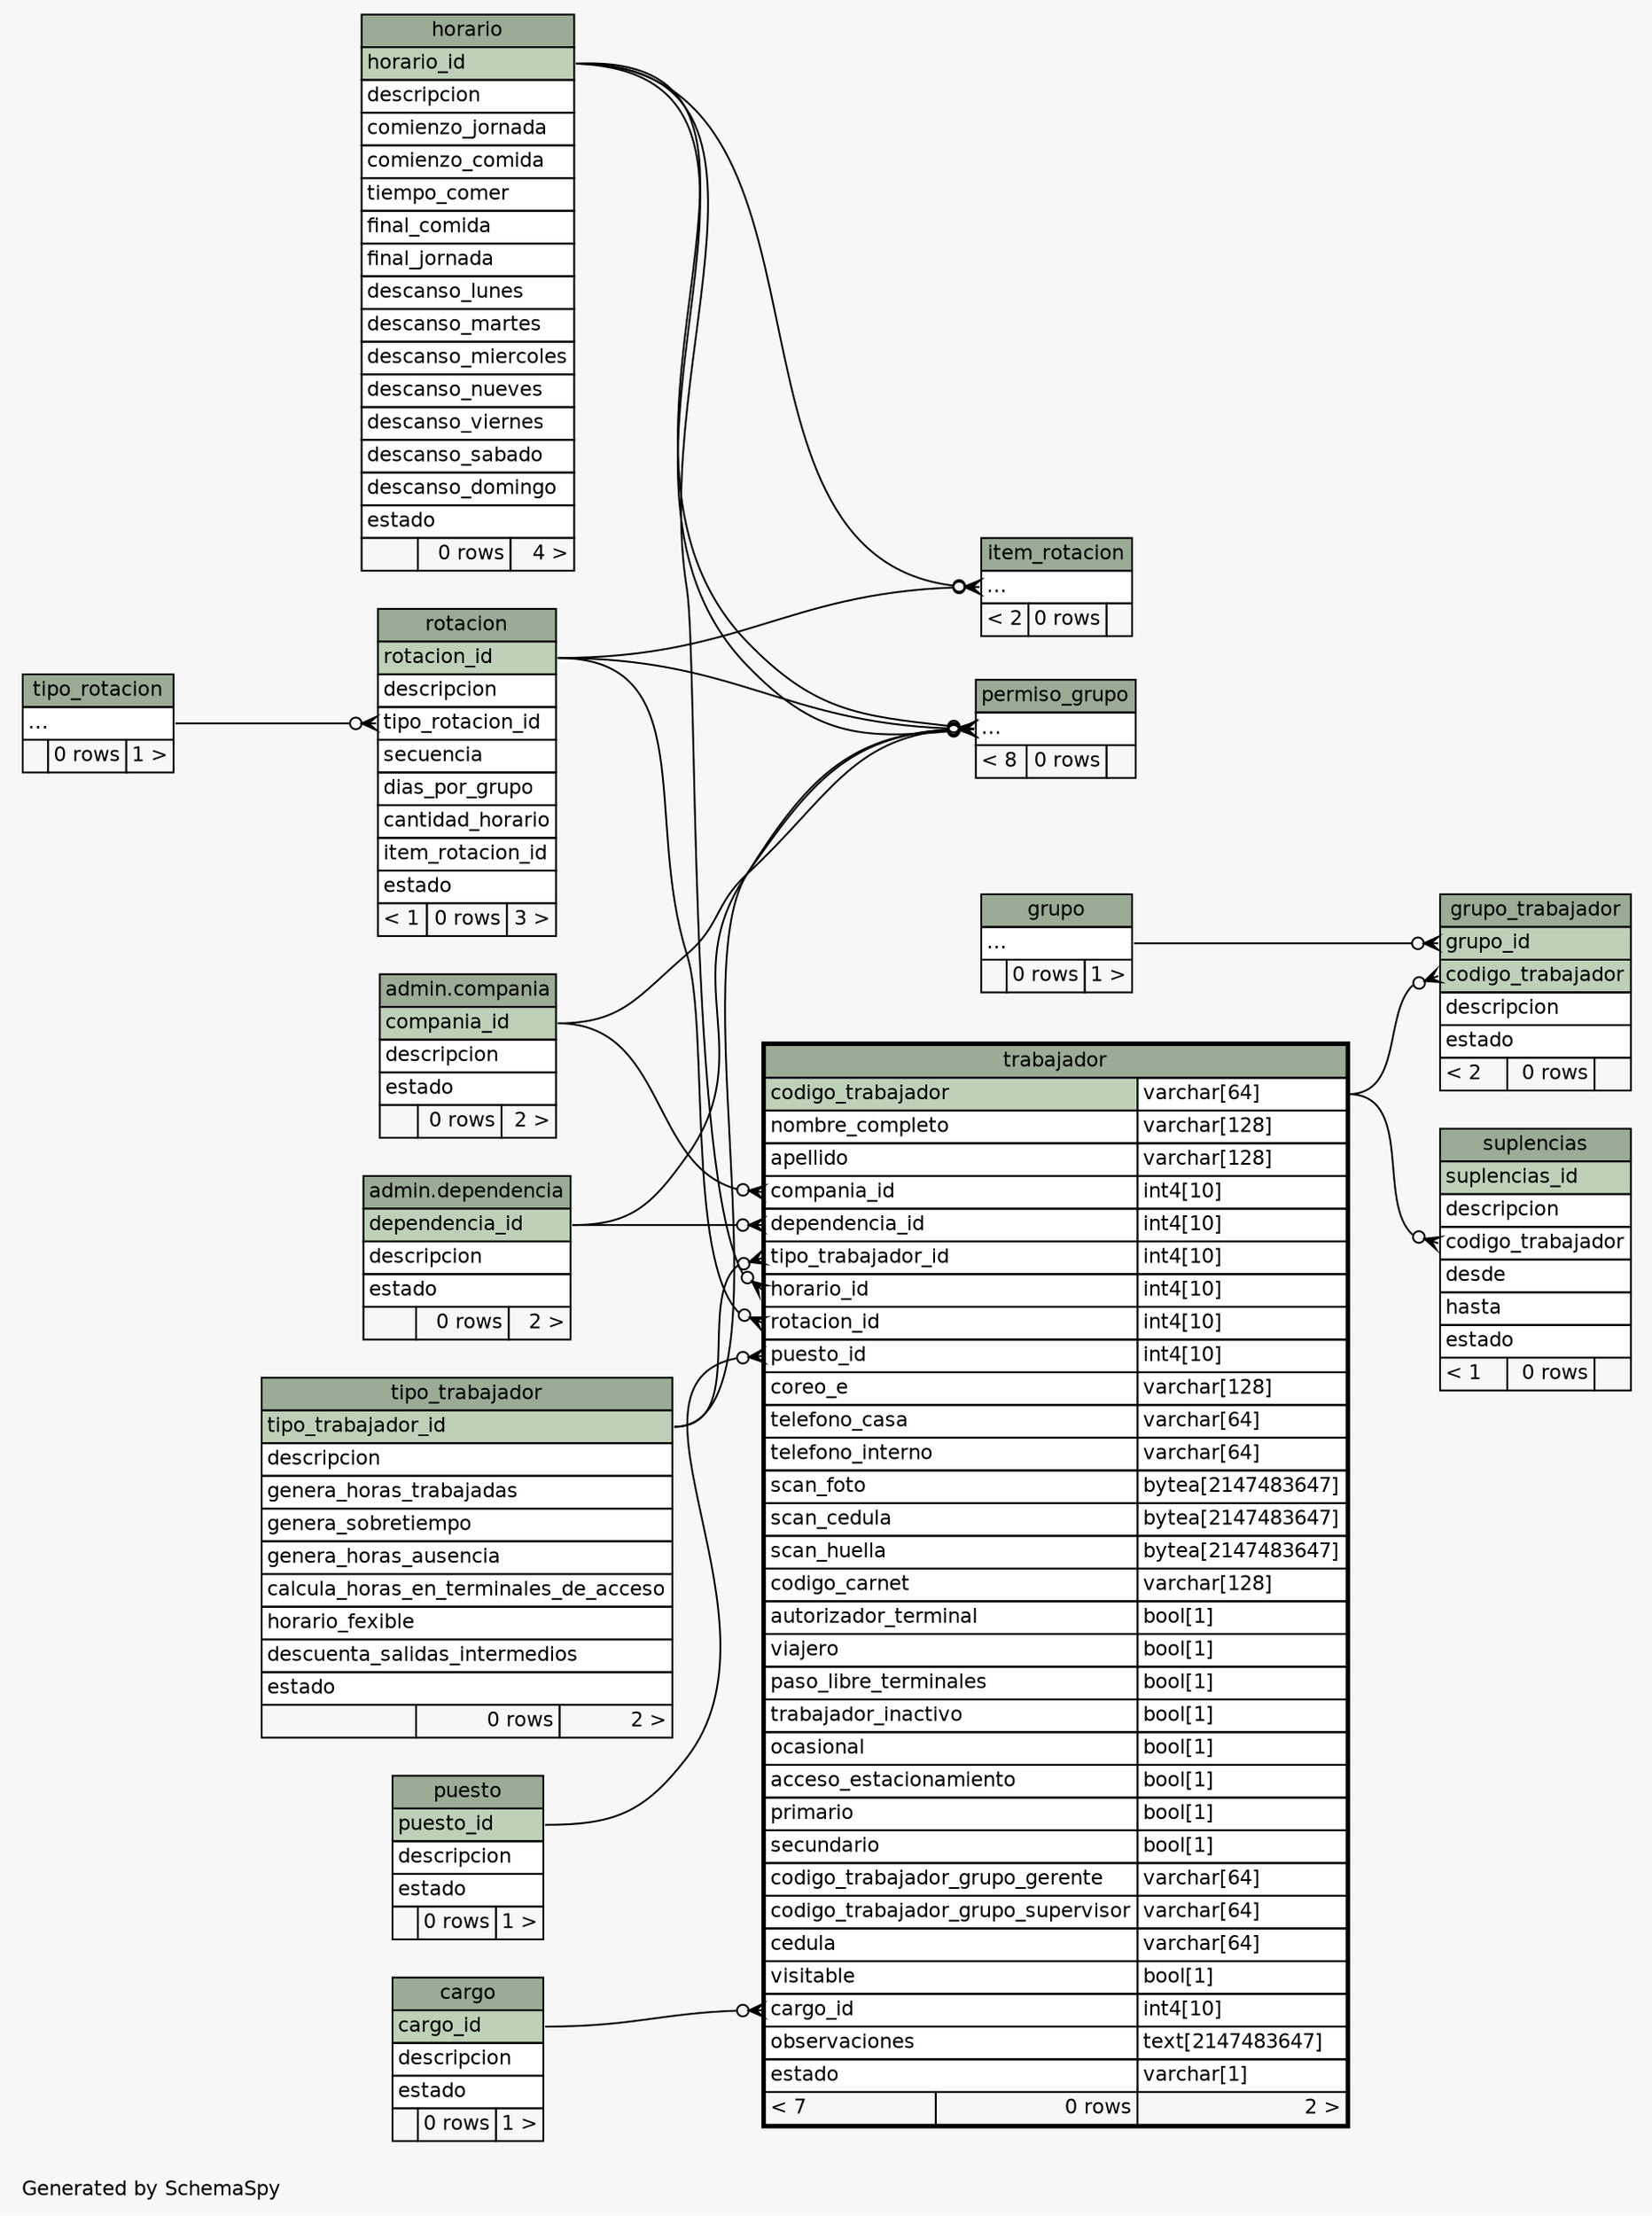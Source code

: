 // dot 2.26.3 on Linux 3.2.0-4-686-pae
// SchemaSpy rev 590
digraph "twoDegreesRelationshipsDiagram" {
  graph [
    rankdir="RL"
    bgcolor="#f7f7f7"
    label="\nGenerated by SchemaSpy"
    labeljust="l"
    nodesep="0.18"
    ranksep="0.46"
    fontname="Helvetica"
    fontsize="11"
  ];
  node [
    fontname="Helvetica"
    fontsize="11"
    shape="plaintext"
  ];
  edge [
    arrowsize="0.8"
  ];
  "grupo_trabajador":"codigo_trabajador":w -> "trabajador":"codigo_trabajador.type":e [arrowhead=none dir=back arrowtail=crowodot];
  "grupo_trabajador":"grupo_id":w -> "grupo":"elipses":e [arrowhead=none dir=back arrowtail=crowodot];
  "item_rotacion":"elipses":w -> "horario":"horario_id":e [arrowhead=none dir=back arrowtail=crowodot];
  "item_rotacion":"elipses":w -> "rotacion":"rotacion_id":e [arrowhead=none dir=back arrowtail=crowodot];
  "permiso_grupo":"elipses":w -> "admin.compania":"compania_id":e [arrowhead=none dir=back arrowtail=crowodot];
  "permiso_grupo":"elipses":w -> "admin.dependencia":"dependencia_id":e [arrowhead=none dir=back arrowtail=crowodot];
  "permiso_grupo":"elipses":w -> "horario":"horario_id":e [arrowhead=none dir=back arrowtail=crowodot];
  "permiso_grupo":"elipses":w -> "horario":"horario_id":e [arrowhead=none dir=back arrowtail=crowodot];
  "permiso_grupo":"elipses":w -> "rotacion":"rotacion_id":e [arrowhead=none dir=back arrowtail=crowodot];
  "permiso_grupo":"elipses":w -> "tipo_trabajador":"tipo_trabajador_id":e [arrowhead=none dir=back arrowtail=crowodot];
  "rotacion":"tipo_rotacion_id":w -> "tipo_rotacion":"elipses":e [arrowhead=none dir=back arrowtail=crowodot];
  "suplencias":"codigo_trabajador":w -> "trabajador":"codigo_trabajador.type":e [arrowhead=none dir=back arrowtail=crowodot];
  "trabajador":"cargo_id":w -> "cargo":"cargo_id":e [arrowhead=none dir=back arrowtail=crowodot];
  "trabajador":"compania_id":w -> "admin.compania":"compania_id":e [arrowhead=none dir=back arrowtail=crowodot];
  "trabajador":"dependencia_id":w -> "admin.dependencia":"dependencia_id":e [arrowhead=none dir=back arrowtail=crowodot];
  "trabajador":"horario_id":w -> "horario":"horario_id":e [arrowhead=none dir=back arrowtail=crowodot];
  "trabajador":"puesto_id":w -> "puesto":"puesto_id":e [arrowhead=none dir=back arrowtail=crowodot];
  "trabajador":"rotacion_id":w -> "rotacion":"rotacion_id":e [arrowhead=none dir=back arrowtail=crowodot];
  "trabajador":"tipo_trabajador_id":w -> "tipo_trabajador":"tipo_trabajador_id":e [arrowhead=none dir=back arrowtail=crowodot];
  "cargo" [
    label=<
    <TABLE BORDER="0" CELLBORDER="1" CELLSPACING="0" BGCOLOR="#ffffff">
      <TR><TD COLSPAN="3" BGCOLOR="#9bab96" ALIGN="CENTER">cargo</TD></TR>
      <TR><TD PORT="cargo_id" COLSPAN="3" BGCOLOR="#bed1b8" ALIGN="LEFT">cargo_id</TD></TR>
      <TR><TD PORT="descripcion" COLSPAN="3" ALIGN="LEFT">descripcion</TD></TR>
      <TR><TD PORT="estado" COLSPAN="3" ALIGN="LEFT">estado</TD></TR>
      <TR><TD ALIGN="LEFT" BGCOLOR="#f7f7f7">  </TD><TD ALIGN="RIGHT" BGCOLOR="#f7f7f7">0 rows</TD><TD ALIGN="RIGHT" BGCOLOR="#f7f7f7">1 &gt;</TD></TR>
    </TABLE>>
    URL="cargo.html"
    tooltip="cargo"
  ];
  "admin.compania" [
    label=<
    <TABLE BORDER="0" CELLBORDER="1" CELLSPACING="0" BGCOLOR="#ffffff">
      <TR><TD COLSPAN="3" BGCOLOR="#9bab96" ALIGN="CENTER">admin.compania</TD></TR>
      <TR><TD PORT="compania_id" COLSPAN="3" BGCOLOR="#bed1b8" ALIGN="LEFT">compania_id</TD></TR>
      <TR><TD PORT="descripcion" COLSPAN="3" ALIGN="LEFT">descripcion</TD></TR>
      <TR><TD PORT="estado" COLSPAN="3" ALIGN="LEFT">estado</TD></TR>
      <TR><TD ALIGN="LEFT" BGCOLOR="#f7f7f7">  </TD><TD ALIGN="RIGHT" BGCOLOR="#f7f7f7">0 rows</TD><TD ALIGN="RIGHT" BGCOLOR="#f7f7f7">2 &gt;</TD></TR>
    </TABLE>>
    URL="../../admin/tables/compania.html"
    tooltip="admin.compania"
  ];
  "admin.dependencia" [
    label=<
    <TABLE BORDER="0" CELLBORDER="1" CELLSPACING="0" BGCOLOR="#ffffff">
      <TR><TD COLSPAN="3" BGCOLOR="#9bab96" ALIGN="CENTER">admin.dependencia</TD></TR>
      <TR><TD PORT="dependencia_id" COLSPAN="3" BGCOLOR="#bed1b8" ALIGN="LEFT">dependencia_id</TD></TR>
      <TR><TD PORT="descripcion" COLSPAN="3" ALIGN="LEFT">descripcion</TD></TR>
      <TR><TD PORT="estado" COLSPAN="3" ALIGN="LEFT">estado</TD></TR>
      <TR><TD ALIGN="LEFT" BGCOLOR="#f7f7f7">  </TD><TD ALIGN="RIGHT" BGCOLOR="#f7f7f7">0 rows</TD><TD ALIGN="RIGHT" BGCOLOR="#f7f7f7">2 &gt;</TD></TR>
    </TABLE>>
    URL="../../admin/tables/dependencia.html"
    tooltip="admin.dependencia"
  ];
  "grupo" [
    label=<
    <TABLE BORDER="0" CELLBORDER="1" CELLSPACING="0" BGCOLOR="#ffffff">
      <TR><TD COLSPAN="3" BGCOLOR="#9bab96" ALIGN="CENTER">grupo</TD></TR>
      <TR><TD PORT="elipses" COLSPAN="3" ALIGN="LEFT">...</TD></TR>
      <TR><TD ALIGN="LEFT" BGCOLOR="#f7f7f7">  </TD><TD ALIGN="RIGHT" BGCOLOR="#f7f7f7">0 rows</TD><TD ALIGN="RIGHT" BGCOLOR="#f7f7f7">1 &gt;</TD></TR>
    </TABLE>>
    URL="grupo.html"
    tooltip="grupo"
  ];
  "grupo_trabajador" [
    label=<
    <TABLE BORDER="0" CELLBORDER="1" CELLSPACING="0" BGCOLOR="#ffffff">
      <TR><TD COLSPAN="3" BGCOLOR="#9bab96" ALIGN="CENTER">grupo_trabajador</TD></TR>
      <TR><TD PORT="grupo_id" COLSPAN="3" BGCOLOR="#bed1b8" ALIGN="LEFT">grupo_id</TD></TR>
      <TR><TD PORT="codigo_trabajador" COLSPAN="3" BGCOLOR="#bed1b8" ALIGN="LEFT">codigo_trabajador</TD></TR>
      <TR><TD PORT="descripcion" COLSPAN="3" ALIGN="LEFT">descripcion</TD></TR>
      <TR><TD PORT="estado" COLSPAN="3" ALIGN="LEFT">estado</TD></TR>
      <TR><TD ALIGN="LEFT" BGCOLOR="#f7f7f7">&lt; 2</TD><TD ALIGN="RIGHT" BGCOLOR="#f7f7f7">0 rows</TD><TD ALIGN="RIGHT" BGCOLOR="#f7f7f7">  </TD></TR>
    </TABLE>>
    URL="grupo_trabajador.html"
    tooltip="grupo_trabajador"
  ];
  "horario" [
    label=<
    <TABLE BORDER="0" CELLBORDER="1" CELLSPACING="0" BGCOLOR="#ffffff">
      <TR><TD COLSPAN="3" BGCOLOR="#9bab96" ALIGN="CENTER">horario</TD></TR>
      <TR><TD PORT="horario_id" COLSPAN="3" BGCOLOR="#bed1b8" ALIGN="LEFT">horario_id</TD></TR>
      <TR><TD PORT="descripcion" COLSPAN="3" ALIGN="LEFT">descripcion</TD></TR>
      <TR><TD PORT="comienzo_jornada" COLSPAN="3" ALIGN="LEFT">comienzo_jornada</TD></TR>
      <TR><TD PORT="comienzo_comida" COLSPAN="3" ALIGN="LEFT">comienzo_comida</TD></TR>
      <TR><TD PORT="tiempo_comer" COLSPAN="3" ALIGN="LEFT">tiempo_comer</TD></TR>
      <TR><TD PORT="final_comida" COLSPAN="3" ALIGN="LEFT">final_comida</TD></TR>
      <TR><TD PORT="final_jornada" COLSPAN="3" ALIGN="LEFT">final_jornada</TD></TR>
      <TR><TD PORT="descanso_lunes" COLSPAN="3" ALIGN="LEFT">descanso_lunes</TD></TR>
      <TR><TD PORT="descanso_martes" COLSPAN="3" ALIGN="LEFT">descanso_martes</TD></TR>
      <TR><TD PORT="descanso_miercoles" COLSPAN="3" ALIGN="LEFT">descanso_miercoles</TD></TR>
      <TR><TD PORT="descanso_nueves" COLSPAN="3" ALIGN="LEFT">descanso_nueves</TD></TR>
      <TR><TD PORT="descanso_viernes" COLSPAN="3" ALIGN="LEFT">descanso_viernes</TD></TR>
      <TR><TD PORT="descanso_sabado" COLSPAN="3" ALIGN="LEFT">descanso_sabado</TD></TR>
      <TR><TD PORT="descanso_domingo" COLSPAN="3" ALIGN="LEFT">descanso_domingo</TD></TR>
      <TR><TD PORT="estado" COLSPAN="3" ALIGN="LEFT">estado</TD></TR>
      <TR><TD ALIGN="LEFT" BGCOLOR="#f7f7f7">  </TD><TD ALIGN="RIGHT" BGCOLOR="#f7f7f7">0 rows</TD><TD ALIGN="RIGHT" BGCOLOR="#f7f7f7">4 &gt;</TD></TR>
    </TABLE>>
    URL="horario.html"
    tooltip="horario"
  ];
  "item_rotacion" [
    label=<
    <TABLE BORDER="0" CELLBORDER="1" CELLSPACING="0" BGCOLOR="#ffffff">
      <TR><TD COLSPAN="3" BGCOLOR="#9bab96" ALIGN="CENTER">item_rotacion</TD></TR>
      <TR><TD PORT="elipses" COLSPAN="3" ALIGN="LEFT">...</TD></TR>
      <TR><TD ALIGN="LEFT" BGCOLOR="#f7f7f7">&lt; 2</TD><TD ALIGN="RIGHT" BGCOLOR="#f7f7f7">0 rows</TD><TD ALIGN="RIGHT" BGCOLOR="#f7f7f7">  </TD></TR>
    </TABLE>>
    URL="item_rotacion.html"
    tooltip="item_rotacion"
  ];
  "permiso_grupo" [
    label=<
    <TABLE BORDER="0" CELLBORDER="1" CELLSPACING="0" BGCOLOR="#ffffff">
      <TR><TD COLSPAN="3" BGCOLOR="#9bab96" ALIGN="CENTER">permiso_grupo</TD></TR>
      <TR><TD PORT="elipses" COLSPAN="3" ALIGN="LEFT">...</TD></TR>
      <TR><TD ALIGN="LEFT" BGCOLOR="#f7f7f7">&lt; 8</TD><TD ALIGN="RIGHT" BGCOLOR="#f7f7f7">0 rows</TD><TD ALIGN="RIGHT" BGCOLOR="#f7f7f7">  </TD></TR>
    </TABLE>>
    URL="permiso_grupo.html"
    tooltip="permiso_grupo"
  ];
  "puesto" [
    label=<
    <TABLE BORDER="0" CELLBORDER="1" CELLSPACING="0" BGCOLOR="#ffffff">
      <TR><TD COLSPAN="3" BGCOLOR="#9bab96" ALIGN="CENTER">puesto</TD></TR>
      <TR><TD PORT="puesto_id" COLSPAN="3" BGCOLOR="#bed1b8" ALIGN="LEFT">puesto_id</TD></TR>
      <TR><TD PORT="descripcion" COLSPAN="3" ALIGN="LEFT">descripcion</TD></TR>
      <TR><TD PORT="estado" COLSPAN="3" ALIGN="LEFT">estado</TD></TR>
      <TR><TD ALIGN="LEFT" BGCOLOR="#f7f7f7">  </TD><TD ALIGN="RIGHT" BGCOLOR="#f7f7f7">0 rows</TD><TD ALIGN="RIGHT" BGCOLOR="#f7f7f7">1 &gt;</TD></TR>
    </TABLE>>
    URL="puesto.html"
    tooltip="puesto"
  ];
  "rotacion" [
    label=<
    <TABLE BORDER="0" CELLBORDER="1" CELLSPACING="0" BGCOLOR="#ffffff">
      <TR><TD COLSPAN="3" BGCOLOR="#9bab96" ALIGN="CENTER">rotacion</TD></TR>
      <TR><TD PORT="rotacion_id" COLSPAN="3" BGCOLOR="#bed1b8" ALIGN="LEFT">rotacion_id</TD></TR>
      <TR><TD PORT="descripcion" COLSPAN="3" ALIGN="LEFT">descripcion</TD></TR>
      <TR><TD PORT="tipo_rotacion_id" COLSPAN="3" ALIGN="LEFT">tipo_rotacion_id</TD></TR>
      <TR><TD PORT="secuencia" COLSPAN="3" ALIGN="LEFT">secuencia</TD></TR>
      <TR><TD PORT="dias_por_grupo" COLSPAN="3" ALIGN="LEFT">dias_por_grupo</TD></TR>
      <TR><TD PORT="cantidad_horario" COLSPAN="3" ALIGN="LEFT">cantidad_horario</TD></TR>
      <TR><TD PORT="item_rotacion_id" COLSPAN="3" ALIGN="LEFT">item_rotacion_id</TD></TR>
      <TR><TD PORT="estado" COLSPAN="3" ALIGN="LEFT">estado</TD></TR>
      <TR><TD ALIGN="LEFT" BGCOLOR="#f7f7f7">&lt; 1</TD><TD ALIGN="RIGHT" BGCOLOR="#f7f7f7">0 rows</TD><TD ALIGN="RIGHT" BGCOLOR="#f7f7f7">3 &gt;</TD></TR>
    </TABLE>>
    URL="rotacion.html"
    tooltip="rotacion"
  ];
  "suplencias" [
    label=<
    <TABLE BORDER="0" CELLBORDER="1" CELLSPACING="0" BGCOLOR="#ffffff">
      <TR><TD COLSPAN="3" BGCOLOR="#9bab96" ALIGN="CENTER">suplencias</TD></TR>
      <TR><TD PORT="suplencias_id" COLSPAN="3" BGCOLOR="#bed1b8" ALIGN="LEFT">suplencias_id</TD></TR>
      <TR><TD PORT="descripcion" COLSPAN="3" ALIGN="LEFT">descripcion</TD></TR>
      <TR><TD PORT="codigo_trabajador" COLSPAN="3" ALIGN="LEFT">codigo_trabajador</TD></TR>
      <TR><TD PORT="desde" COLSPAN="3" ALIGN="LEFT">desde</TD></TR>
      <TR><TD PORT="hasta" COLSPAN="3" ALIGN="LEFT">hasta</TD></TR>
      <TR><TD PORT="estado" COLSPAN="3" ALIGN="LEFT">estado</TD></TR>
      <TR><TD ALIGN="LEFT" BGCOLOR="#f7f7f7">&lt; 1</TD><TD ALIGN="RIGHT" BGCOLOR="#f7f7f7">0 rows</TD><TD ALIGN="RIGHT" BGCOLOR="#f7f7f7">  </TD></TR>
    </TABLE>>
    URL="suplencias.html"
    tooltip="suplencias"
  ];
  "tipo_rotacion" [
    label=<
    <TABLE BORDER="0" CELLBORDER="1" CELLSPACING="0" BGCOLOR="#ffffff">
      <TR><TD COLSPAN="3" BGCOLOR="#9bab96" ALIGN="CENTER">tipo_rotacion</TD></TR>
      <TR><TD PORT="elipses" COLSPAN="3" ALIGN="LEFT">...</TD></TR>
      <TR><TD ALIGN="LEFT" BGCOLOR="#f7f7f7">  </TD><TD ALIGN="RIGHT" BGCOLOR="#f7f7f7">0 rows</TD><TD ALIGN="RIGHT" BGCOLOR="#f7f7f7">1 &gt;</TD></TR>
    </TABLE>>
    URL="tipo_rotacion.html"
    tooltip="tipo_rotacion"
  ];
  "tipo_trabajador" [
    label=<
    <TABLE BORDER="0" CELLBORDER="1" CELLSPACING="0" BGCOLOR="#ffffff">
      <TR><TD COLSPAN="3" BGCOLOR="#9bab96" ALIGN="CENTER">tipo_trabajador</TD></TR>
      <TR><TD PORT="tipo_trabajador_id" COLSPAN="3" BGCOLOR="#bed1b8" ALIGN="LEFT">tipo_trabajador_id</TD></TR>
      <TR><TD PORT="descripcion" COLSPAN="3" ALIGN="LEFT">descripcion</TD></TR>
      <TR><TD PORT="genera_horas_trabajadas" COLSPAN="3" ALIGN="LEFT">genera_horas_trabajadas</TD></TR>
      <TR><TD PORT="genera_sobretiempo" COLSPAN="3" ALIGN="LEFT">genera_sobretiempo</TD></TR>
      <TR><TD PORT="genera_horas_ausencia" COLSPAN="3" ALIGN="LEFT">genera_horas_ausencia</TD></TR>
      <TR><TD PORT="calcula_horas_en_terminales_de_acceso" COLSPAN="3" ALIGN="LEFT">calcula_horas_en_terminales_de_acceso</TD></TR>
      <TR><TD PORT="horario_fexible" COLSPAN="3" ALIGN="LEFT">horario_fexible</TD></TR>
      <TR><TD PORT="descuenta_salidas_intermedios" COLSPAN="3" ALIGN="LEFT">descuenta_salidas_intermedios</TD></TR>
      <TR><TD PORT="estado" COLSPAN="3" ALIGN="LEFT">estado</TD></TR>
      <TR><TD ALIGN="LEFT" BGCOLOR="#f7f7f7">  </TD><TD ALIGN="RIGHT" BGCOLOR="#f7f7f7">0 rows</TD><TD ALIGN="RIGHT" BGCOLOR="#f7f7f7">2 &gt;</TD></TR>
    </TABLE>>
    URL="tipo_trabajador.html"
    tooltip="tipo_trabajador"
  ];
  "trabajador" [
    label=<
    <TABLE BORDER="2" CELLBORDER="1" CELLSPACING="0" BGCOLOR="#ffffff">
      <TR><TD COLSPAN="3" BGCOLOR="#9bab96" ALIGN="CENTER">trabajador</TD></TR>
      <TR><TD PORT="codigo_trabajador" COLSPAN="2" BGCOLOR="#bed1b8" ALIGN="LEFT">codigo_trabajador</TD><TD PORT="codigo_trabajador.type" ALIGN="LEFT">varchar[64]</TD></TR>
      <TR><TD PORT="nombre_completo" COLSPAN="2" ALIGN="LEFT">nombre_completo</TD><TD PORT="nombre_completo.type" ALIGN="LEFT">varchar[128]</TD></TR>
      <TR><TD PORT="apellido" COLSPAN="2" ALIGN="LEFT">apellido</TD><TD PORT="apellido.type" ALIGN="LEFT">varchar[128]</TD></TR>
      <TR><TD PORT="compania_id" COLSPAN="2" ALIGN="LEFT">compania_id</TD><TD PORT="compania_id.type" ALIGN="LEFT">int4[10]</TD></TR>
      <TR><TD PORT="dependencia_id" COLSPAN="2" ALIGN="LEFT">dependencia_id</TD><TD PORT="dependencia_id.type" ALIGN="LEFT">int4[10]</TD></TR>
      <TR><TD PORT="tipo_trabajador_id" COLSPAN="2" ALIGN="LEFT">tipo_trabajador_id</TD><TD PORT="tipo_trabajador_id.type" ALIGN="LEFT">int4[10]</TD></TR>
      <TR><TD PORT="horario_id" COLSPAN="2" ALIGN="LEFT">horario_id</TD><TD PORT="horario_id.type" ALIGN="LEFT">int4[10]</TD></TR>
      <TR><TD PORT="rotacion_id" COLSPAN="2" ALIGN="LEFT">rotacion_id</TD><TD PORT="rotacion_id.type" ALIGN="LEFT">int4[10]</TD></TR>
      <TR><TD PORT="puesto_id" COLSPAN="2" ALIGN="LEFT">puesto_id</TD><TD PORT="puesto_id.type" ALIGN="LEFT">int4[10]</TD></TR>
      <TR><TD PORT="coreo_e" COLSPAN="2" ALIGN="LEFT">coreo_e</TD><TD PORT="coreo_e.type" ALIGN="LEFT">varchar[128]</TD></TR>
      <TR><TD PORT="telefono_casa" COLSPAN="2" ALIGN="LEFT">telefono_casa</TD><TD PORT="telefono_casa.type" ALIGN="LEFT">varchar[64]</TD></TR>
      <TR><TD PORT="telefono_interno" COLSPAN="2" ALIGN="LEFT">telefono_interno</TD><TD PORT="telefono_interno.type" ALIGN="LEFT">varchar[64]</TD></TR>
      <TR><TD PORT="scan_foto" COLSPAN="2" ALIGN="LEFT">scan_foto</TD><TD PORT="scan_foto.type" ALIGN="LEFT">bytea[2147483647]</TD></TR>
      <TR><TD PORT="scan_cedula" COLSPAN="2" ALIGN="LEFT">scan_cedula</TD><TD PORT="scan_cedula.type" ALIGN="LEFT">bytea[2147483647]</TD></TR>
      <TR><TD PORT="scan_huella" COLSPAN="2" ALIGN="LEFT">scan_huella</TD><TD PORT="scan_huella.type" ALIGN="LEFT">bytea[2147483647]</TD></TR>
      <TR><TD PORT="codigo_carnet" COLSPAN="2" ALIGN="LEFT">codigo_carnet</TD><TD PORT="codigo_carnet.type" ALIGN="LEFT">varchar[128]</TD></TR>
      <TR><TD PORT="autorizador_terminal" COLSPAN="2" ALIGN="LEFT">autorizador_terminal</TD><TD PORT="autorizador_terminal.type" ALIGN="LEFT">bool[1]</TD></TR>
      <TR><TD PORT="viajero" COLSPAN="2" ALIGN="LEFT">viajero</TD><TD PORT="viajero.type" ALIGN="LEFT">bool[1]</TD></TR>
      <TR><TD PORT="paso_libre_terminales" COLSPAN="2" ALIGN="LEFT">paso_libre_terminales</TD><TD PORT="paso_libre_terminales.type" ALIGN="LEFT">bool[1]</TD></TR>
      <TR><TD PORT="trabajador_inactivo" COLSPAN="2" ALIGN="LEFT">trabajador_inactivo</TD><TD PORT="trabajador_inactivo.type" ALIGN="LEFT">bool[1]</TD></TR>
      <TR><TD PORT="ocasional" COLSPAN="2" ALIGN="LEFT">ocasional</TD><TD PORT="ocasional.type" ALIGN="LEFT">bool[1]</TD></TR>
      <TR><TD PORT="acceso_estacionamiento" COLSPAN="2" ALIGN="LEFT">acceso_estacionamiento</TD><TD PORT="acceso_estacionamiento.type" ALIGN="LEFT">bool[1]</TD></TR>
      <TR><TD PORT="primario" COLSPAN="2" ALIGN="LEFT">primario</TD><TD PORT="primario.type" ALIGN="LEFT">bool[1]</TD></TR>
      <TR><TD PORT="secundario" COLSPAN="2" ALIGN="LEFT">secundario</TD><TD PORT="secundario.type" ALIGN="LEFT">bool[1]</TD></TR>
      <TR><TD PORT="codigo_trabajador_grupo_gerente" COLSPAN="2" ALIGN="LEFT">codigo_trabajador_grupo_gerente</TD><TD PORT="codigo_trabajador_grupo_gerente.type" ALIGN="LEFT">varchar[64]</TD></TR>
      <TR><TD PORT="codigo_trabajador_grupo_supervisor" COLSPAN="2" ALIGN="LEFT">codigo_trabajador_grupo_supervisor</TD><TD PORT="codigo_trabajador_grupo_supervisor.type" ALIGN="LEFT">varchar[64]</TD></TR>
      <TR><TD PORT="cedula" COLSPAN="2" ALIGN="LEFT">cedula</TD><TD PORT="cedula.type" ALIGN="LEFT">varchar[64]</TD></TR>
      <TR><TD PORT="visitable" COLSPAN="2" ALIGN="LEFT">visitable</TD><TD PORT="visitable.type" ALIGN="LEFT">bool[1]</TD></TR>
      <TR><TD PORT="cargo_id" COLSPAN="2" ALIGN="LEFT">cargo_id</TD><TD PORT="cargo_id.type" ALIGN="LEFT">int4[10]</TD></TR>
      <TR><TD PORT="observaciones" COLSPAN="2" ALIGN="LEFT">observaciones</TD><TD PORT="observaciones.type" ALIGN="LEFT">text[2147483647]</TD></TR>
      <TR><TD PORT="estado" COLSPAN="2" ALIGN="LEFT">estado</TD><TD PORT="estado.type" ALIGN="LEFT">varchar[1]</TD></TR>
      <TR><TD ALIGN="LEFT" BGCOLOR="#f7f7f7">&lt; 7</TD><TD ALIGN="RIGHT" BGCOLOR="#f7f7f7">0 rows</TD><TD ALIGN="RIGHT" BGCOLOR="#f7f7f7">2 &gt;</TD></TR>
    </TABLE>>
    URL="trabajador.html"
    tooltip="trabajador"
  ];
}
